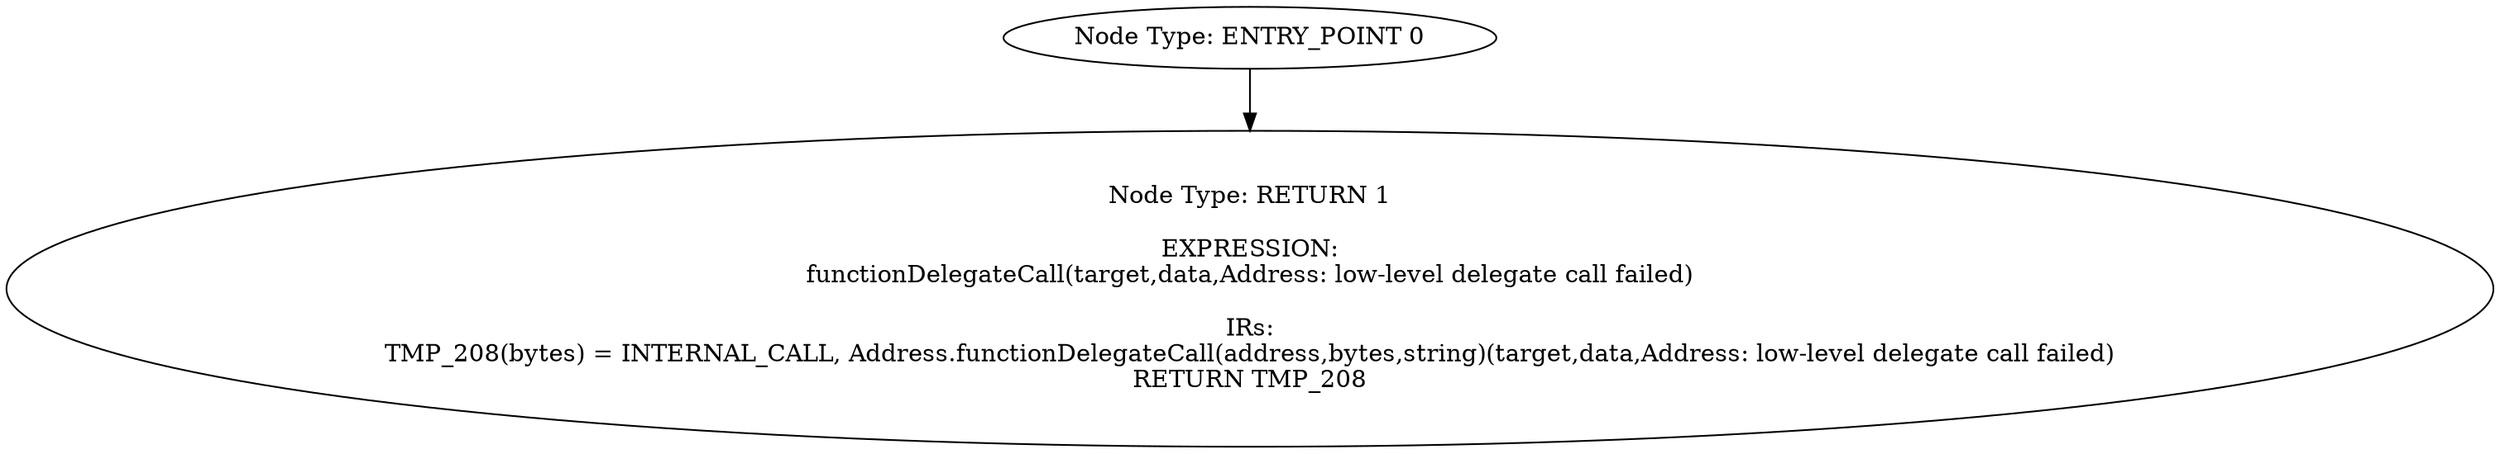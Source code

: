 digraph{
0[label="Node Type: ENTRY_POINT 0
"];
0->1;
1[label="Node Type: RETURN 1

EXPRESSION:
functionDelegateCall(target,data,Address: low-level delegate call failed)

IRs:
TMP_208(bytes) = INTERNAL_CALL, Address.functionDelegateCall(address,bytes,string)(target,data,Address: low-level delegate call failed)
RETURN TMP_208"];
}
